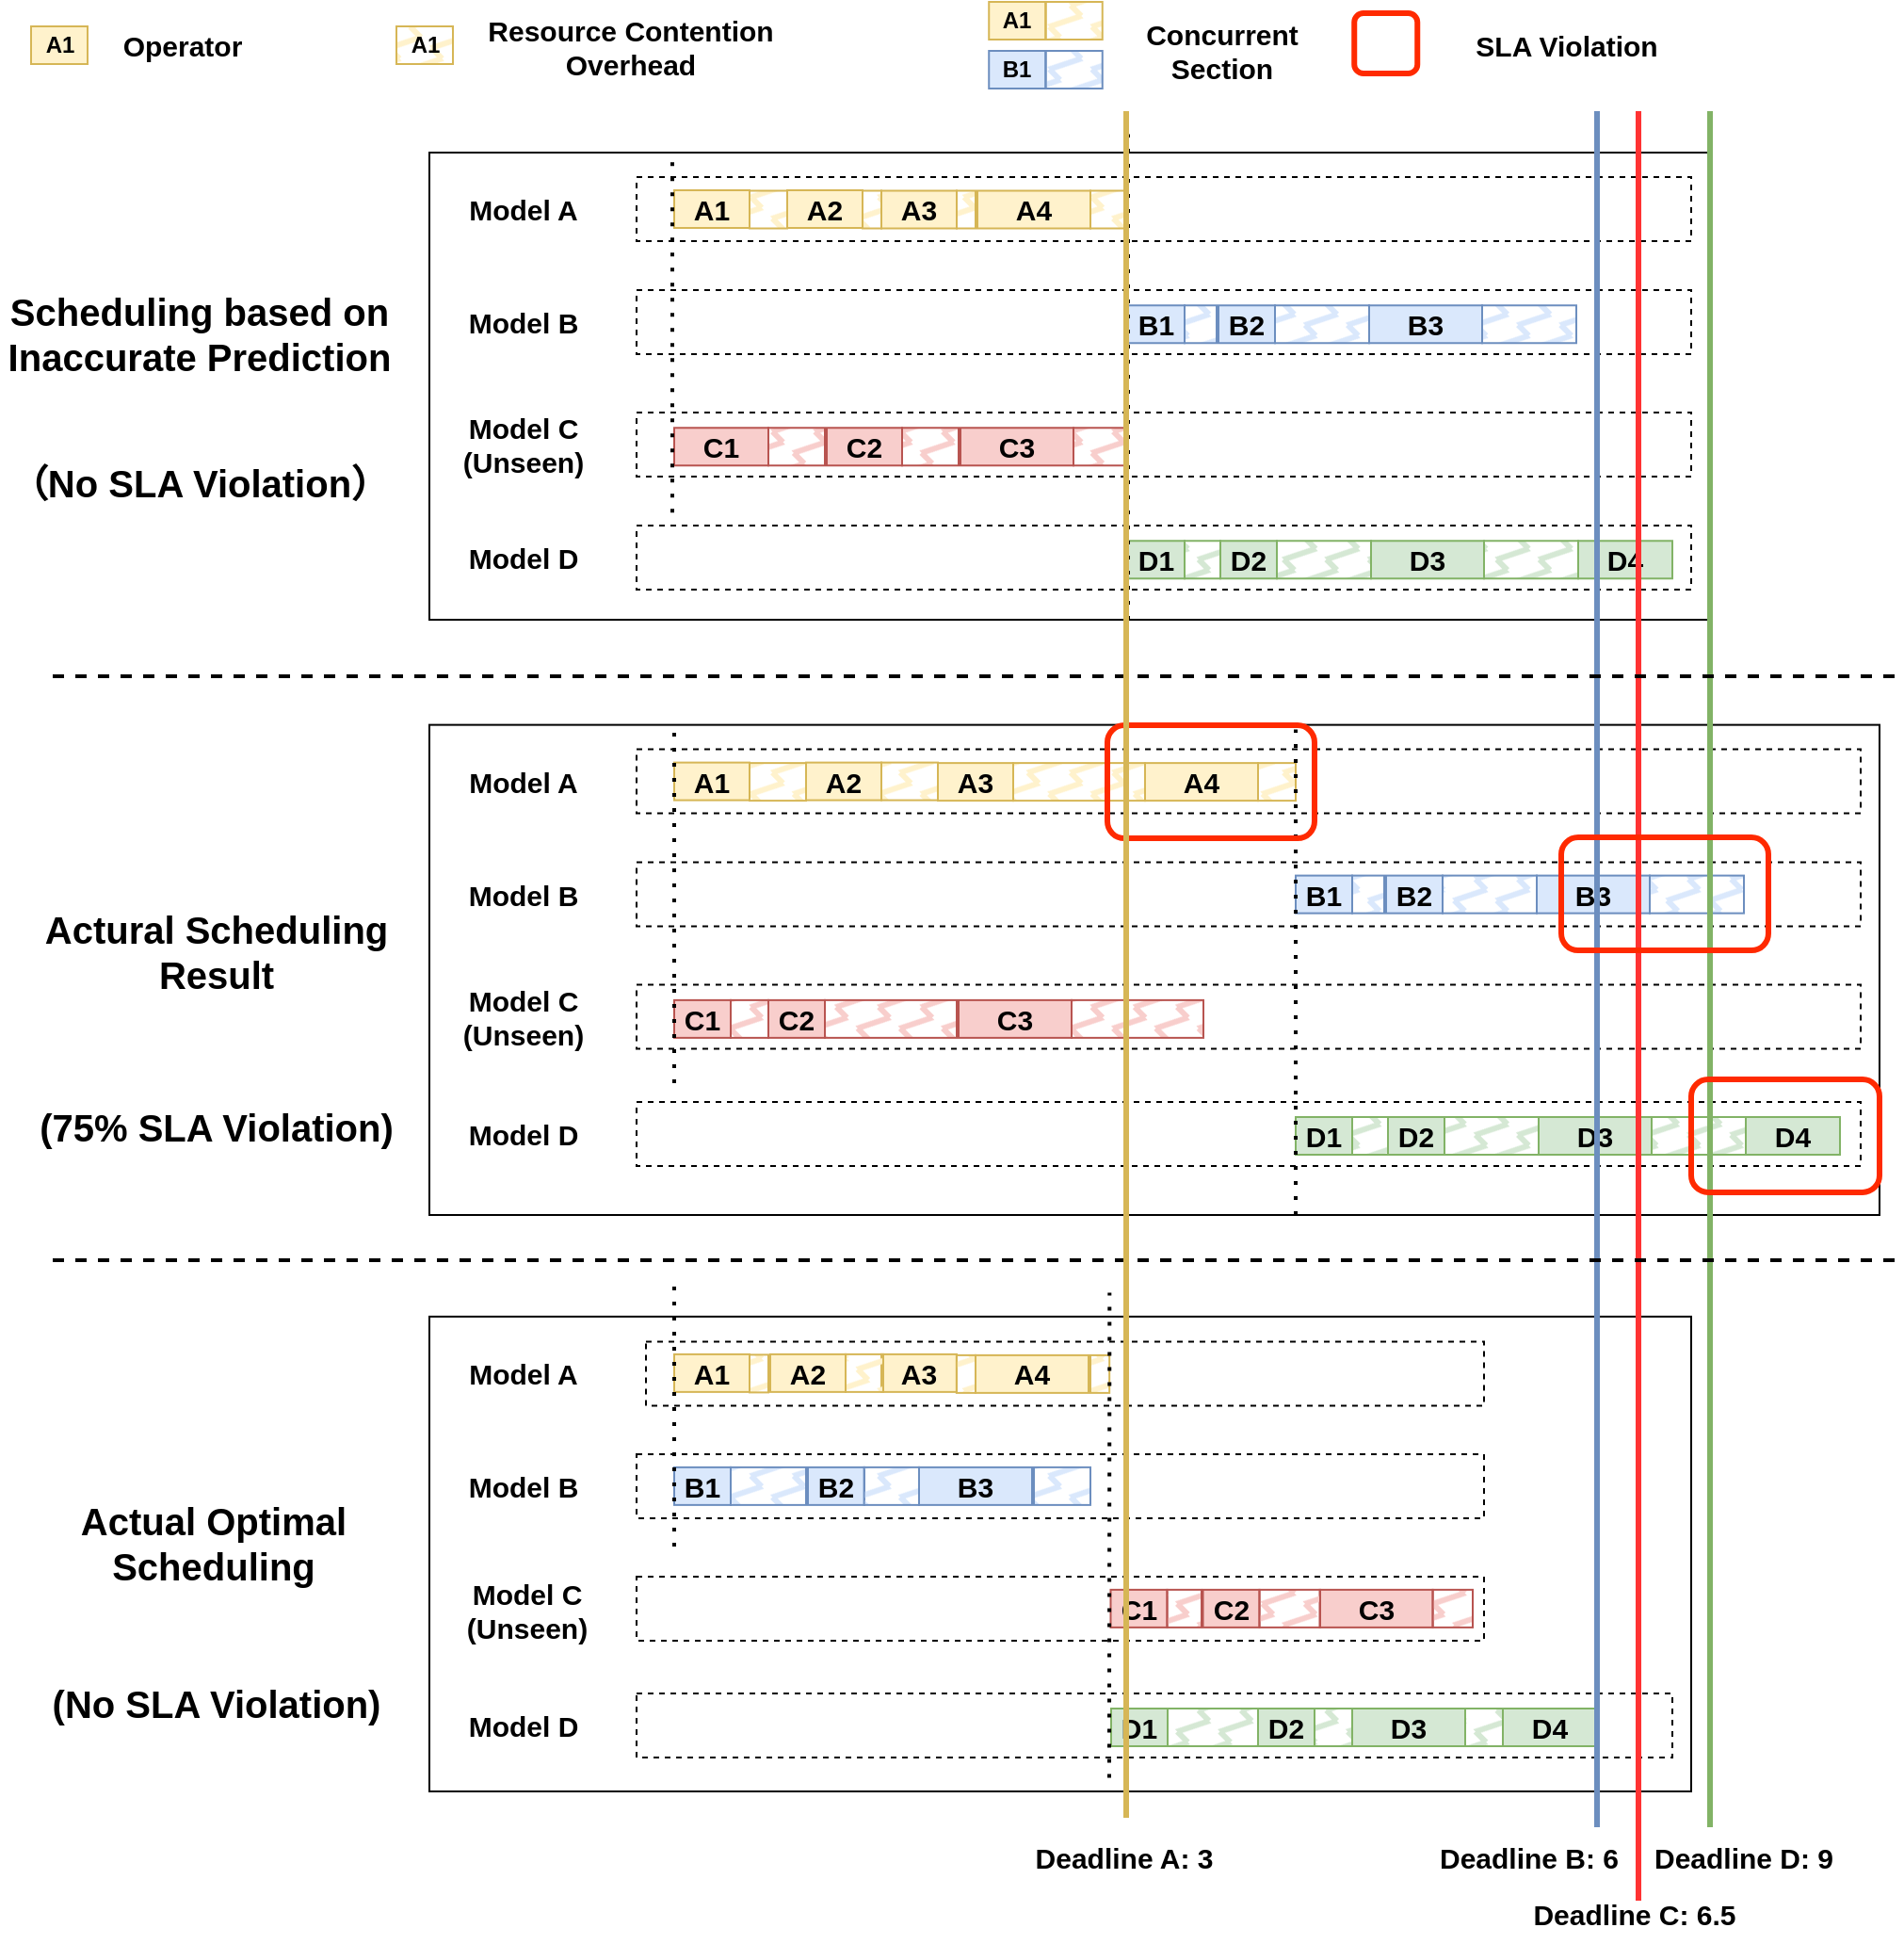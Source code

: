 <mxfile version="22.0.2" type="device">
  <diagram name="第 1 页" id="TXvhX6VAukvptAocqNGN">
    <mxGraphModel dx="2375" dy="902" grid="1" gridSize="10" guides="1" tooltips="1" connect="1" arrows="1" fold="1" page="1" pageScale="1" pageWidth="827" pageHeight="1169" math="0" shadow="0">
      <root>
        <mxCell id="0" />
        <mxCell id="1" parent="0" />
        <mxCell id="mOLojI1wZqAIwk1azhFG-70" value="" style="rounded=0;whiteSpace=wrap;html=1;fontStyle=1" parent="1" vertex="1">
          <mxGeometry x="-80" y="122" width="680" height="248" as="geometry" />
        </mxCell>
        <mxCell id="U4DfO-0JBwhDxarbV-OK-16" value="&lt;font style=&quot;font-size: 15px;&quot;&gt;Model A&lt;/font&gt;" style="text;html=1;strokeColor=none;fillColor=none;align=center;verticalAlign=middle;whiteSpace=wrap;rounded=0;fontStyle=1" parent="1" vertex="1">
          <mxGeometry x="-80" y="137.25" width="100" height="30" as="geometry" />
        </mxCell>
        <mxCell id="wY_aJ2qnTKB5tE3JuGZU-3" value="&lt;font style=&quot;font-size: 15px;&quot;&gt;Model B&lt;/font&gt;" style="text;html=1;strokeColor=none;fillColor=none;align=center;verticalAlign=middle;whiteSpace=wrap;rounded=0;fontStyle=1" parent="1" vertex="1">
          <mxGeometry x="-80" y="197" width="100" height="30" as="geometry" />
        </mxCell>
        <mxCell id="wY_aJ2qnTKB5tE3JuGZU-8" value="" style="rounded=0;whiteSpace=wrap;html=1;dashed=1;fontStyle=1" parent="1" vertex="1">
          <mxGeometry x="30" y="195" width="560" height="34" as="geometry" />
        </mxCell>
        <mxCell id="wY_aJ2qnTKB5tE3JuGZU-9" value="" style="rounded=0;whiteSpace=wrap;html=1;dashed=1;fontStyle=1" parent="1" vertex="1">
          <mxGeometry x="30" y="135" width="560" height="34" as="geometry" />
        </mxCell>
        <mxCell id="wY_aJ2qnTKB5tE3JuGZU-10" value="&lt;font style=&quot;font-size: 15px;&quot;&gt;A1&lt;/font&gt;" style="rounded=0;whiteSpace=wrap;html=1;fillColor=#fff2cc;strokeColor=#d6b656;fontStyle=1" parent="1" vertex="1">
          <mxGeometry x="50" y="142" width="40" height="20" as="geometry" />
        </mxCell>
        <mxCell id="wY_aJ2qnTKB5tE3JuGZU-11" value="&lt;font style=&quot;font-size: 15px;&quot;&gt;A2&lt;/font&gt;" style="rounded=0;whiteSpace=wrap;html=1;fillColor=#fff2cc;strokeColor=#d6b656;fontStyle=1" parent="1" vertex="1">
          <mxGeometry x="110" y="142" width="40" height="20" as="geometry" />
        </mxCell>
        <mxCell id="wY_aJ2qnTKB5tE3JuGZU-12" value="&lt;font style=&quot;font-size: 15px;&quot;&gt;A3&lt;/font&gt;" style="rounded=0;whiteSpace=wrap;html=1;fillColor=#fff2cc;strokeColor=#d6b656;fontStyle=1" parent="1" vertex="1">
          <mxGeometry x="160" y="142.25" width="40" height="20" as="geometry" />
        </mxCell>
        <mxCell id="wY_aJ2qnTKB5tE3JuGZU-13" value="&lt;font style=&quot;font-size: 15px;&quot;&gt;A4&lt;/font&gt;" style="rounded=0;whiteSpace=wrap;html=1;fillColor=#fff2cc;strokeColor=#d6b656;fontStyle=1" parent="1" vertex="1">
          <mxGeometry x="211" y="142.25" width="60" height="20" as="geometry" />
        </mxCell>
        <mxCell id="wY_aJ2qnTKB5tE3JuGZU-14" value="&lt;font style=&quot;font-size: 15px;&quot;&gt;B1&lt;/font&gt;" style="rounded=0;whiteSpace=wrap;html=1;fillColor=#dae8fc;strokeColor=#6c8ebf;fontStyle=1" parent="1" vertex="1">
          <mxGeometry x="291" y="203.13" width="30" height="20" as="geometry" />
        </mxCell>
        <mxCell id="wY_aJ2qnTKB5tE3JuGZU-15" value="&lt;font style=&quot;font-size: 15px;&quot;&gt;B2&lt;/font&gt;" style="rounded=0;whiteSpace=wrap;html=1;fillColor=#dae8fc;strokeColor=#6c8ebf;fontStyle=1" parent="1" vertex="1">
          <mxGeometry x="339" y="203.13" width="30" height="20" as="geometry" />
        </mxCell>
        <mxCell id="wY_aJ2qnTKB5tE3JuGZU-16" value="&lt;font style=&quot;font-size: 15px;&quot;&gt;B3&lt;/font&gt;" style="rounded=0;whiteSpace=wrap;html=1;fillColor=#dae8fc;strokeColor=#6c8ebf;fontStyle=1" parent="1" vertex="1">
          <mxGeometry x="419" y="203.13" width="60" height="20" as="geometry" />
        </mxCell>
        <mxCell id="mOLojI1wZqAIwk1azhFG-4" value="" style="rounded=0;whiteSpace=wrap;html=1;fillColor=#fff2cc;strokeColor=#d6b656;shadow=0;glass=0;fillStyle=zigzag-line;fontStyle=1" parent="1" vertex="1">
          <mxGeometry x="90" y="142.25" width="20" height="20" as="geometry" />
        </mxCell>
        <mxCell id="mOLojI1wZqAIwk1azhFG-5" value="" style="rounded=0;whiteSpace=wrap;html=1;fillColor=#fff2cc;strokeColor=#d6b656;fillStyle=zigzag-line;fontStyle=1" parent="1" vertex="1">
          <mxGeometry x="150" y="142.25" width="10" height="20" as="geometry" />
        </mxCell>
        <mxCell id="mOLojI1wZqAIwk1azhFG-6" value="" style="rounded=0;whiteSpace=wrap;html=1;fillColor=#fff2cc;strokeColor=#d6b656;fillStyle=zigzag-line;fontStyle=1" parent="1" vertex="1">
          <mxGeometry x="200" y="142.25" width="10" height="20" as="geometry" />
        </mxCell>
        <mxCell id="mOLojI1wZqAIwk1azhFG-7" value="" style="rounded=0;whiteSpace=wrap;html=1;fillColor=#fff2cc;strokeColor=#d6b656;fillStyle=zigzag-line;fontStyle=1" parent="1" vertex="1">
          <mxGeometry x="271" y="142.25" width="19" height="20" as="geometry" />
        </mxCell>
        <mxCell id="mOLojI1wZqAIwk1azhFG-8" value="" style="rounded=0;whiteSpace=wrap;html=1;fillColor=#dae8fc;strokeColor=#6c8ebf;fillStyle=zigzag-line;fontStyle=1" parent="1" vertex="1">
          <mxGeometry x="321" y="203.13" width="17" height="20" as="geometry" />
        </mxCell>
        <mxCell id="mOLojI1wZqAIwk1azhFG-9" value="" style="rounded=0;whiteSpace=wrap;html=1;fillColor=#dae8fc;strokeColor=#6c8ebf;fillStyle=zigzag-line;fontStyle=1" parent="1" vertex="1">
          <mxGeometry x="369" y="203.13" width="50" height="20" as="geometry" />
        </mxCell>
        <mxCell id="mOLojI1wZqAIwk1azhFG-11" value="" style="rounded=0;whiteSpace=wrap;html=1;fillColor=#dae8fc;strokeColor=#6c8ebf;fillStyle=zigzag-line;fontStyle=1" parent="1" vertex="1">
          <mxGeometry x="479" y="203.13" width="50" height="20" as="geometry" />
        </mxCell>
        <mxCell id="mOLojI1wZqAIwk1azhFG-13" value="A1" style="rounded=0;whiteSpace=wrap;html=1;fillColor=#fff2cc;strokeColor=#d6b656;shadow=0;glass=0;fillStyle=zigzag-line;fontStyle=1" parent="1" vertex="1">
          <mxGeometry x="-97.5" y="55" width="30" height="20" as="geometry" />
        </mxCell>
        <mxCell id="mOLojI1wZqAIwk1azhFG-14" value="A1" style="rounded=0;whiteSpace=wrap;html=1;fillColor=#fff2cc;strokeColor=#d6b656;fontStyle=1" parent="1" vertex="1">
          <mxGeometry x="-291.5" y="55" width="30" height="20" as="geometry" />
        </mxCell>
        <mxCell id="mOLojI1wZqAIwk1azhFG-15" value="&lt;font style=&quot;font-size: 15px;&quot;&gt;Concurrent&lt;br&gt;Section&lt;br&gt;&lt;/font&gt;" style="text;html=1;strokeColor=none;fillColor=none;align=center;verticalAlign=middle;whiteSpace=wrap;rounded=0;fontStyle=1" parent="1" vertex="1">
          <mxGeometry x="281.69" y="53" width="117.75" height="30" as="geometry" />
        </mxCell>
        <mxCell id="mOLojI1wZqAIwk1azhFG-16" value="&lt;font style=&quot;font-size: 15px;&quot;&gt;Operator&lt;/font&gt;" style="text;html=1;strokeColor=none;fillColor=none;align=center;verticalAlign=middle;whiteSpace=wrap;rounded=0;fontStyle=1" parent="1" vertex="1">
          <mxGeometry x="-261.5" y="50" width="100" height="30" as="geometry" />
        </mxCell>
        <mxCell id="mOLojI1wZqAIwk1azhFG-73" value="&lt;font style=&quot;font-size: 20px;&quot;&gt;（No SLA Violation）&lt;/font&gt;" style="text;html=1;strokeColor=none;fillColor=none;align=center;verticalAlign=middle;whiteSpace=wrap;rounded=0;rotation=0;fontStyle=1" parent="1" vertex="1">
          <mxGeometry x="-307.5" y="282" width="210" height="30" as="geometry" />
        </mxCell>
        <mxCell id="aFEut-Nw3Kqnz-RKJ25N-1" value="" style="rounded=0;whiteSpace=wrap;html=1;fontStyle=1" parent="1" vertex="1">
          <mxGeometry x="-80" y="425.81" width="770" height="260.19" as="geometry" />
        </mxCell>
        <mxCell id="aFEut-Nw3Kqnz-RKJ25N-3" value="&lt;font style=&quot;font-size: 15px;&quot;&gt;Model A&lt;/font&gt;" style="text;html=1;strokeColor=none;fillColor=none;align=center;verticalAlign=middle;whiteSpace=wrap;rounded=0;fontStyle=1" parent="1" vertex="1">
          <mxGeometry x="-80" y="441.06" width="100" height="30" as="geometry" />
        </mxCell>
        <mxCell id="aFEut-Nw3Kqnz-RKJ25N-4" value="&lt;font style=&quot;font-size: 15px;&quot;&gt;Model B&lt;/font&gt;" style="text;html=1;strokeColor=none;fillColor=none;align=center;verticalAlign=middle;whiteSpace=wrap;rounded=0;fontStyle=1" parent="1" vertex="1">
          <mxGeometry x="-80" y="500.81" width="100" height="30" as="geometry" />
        </mxCell>
        <mxCell id="aFEut-Nw3Kqnz-RKJ25N-5" value="" style="rounded=0;whiteSpace=wrap;html=1;dashed=1;fontStyle=1;strokeColor=default;strokeWidth=1;" parent="1" vertex="1">
          <mxGeometry x="30" y="498.81" width="650" height="34" as="geometry" />
        </mxCell>
        <mxCell id="aFEut-Nw3Kqnz-RKJ25N-6" value="" style="rounded=0;whiteSpace=wrap;html=1;dashed=1;fontStyle=1;strokeColor=default;strokeWidth=1;" parent="1" vertex="1">
          <mxGeometry x="30" y="438.81" width="650" height="34" as="geometry" />
        </mxCell>
        <mxCell id="aFEut-Nw3Kqnz-RKJ25N-7" value="&lt;font style=&quot;font-size: 15px;&quot;&gt;A1&lt;/font&gt;" style="rounded=0;whiteSpace=wrap;html=1;fillColor=#fff2cc;strokeColor=#d6b656;fontStyle=1" parent="1" vertex="1">
          <mxGeometry x="50" y="445.81" width="40" height="20" as="geometry" />
        </mxCell>
        <mxCell id="aFEut-Nw3Kqnz-RKJ25N-8" value="&lt;font style=&quot;font-size: 15px;&quot;&gt;A2&lt;/font&gt;" style="rounded=0;whiteSpace=wrap;html=1;fillColor=#fff2cc;strokeColor=#d6b656;fontStyle=1" parent="1" vertex="1">
          <mxGeometry x="120" y="445.81" width="40" height="20" as="geometry" />
        </mxCell>
        <mxCell id="aFEut-Nw3Kqnz-RKJ25N-9" value="&lt;font style=&quot;font-size: 15px;&quot;&gt;A3&lt;/font&gt;" style="rounded=0;whiteSpace=wrap;html=1;fillColor=#fff2cc;strokeColor=#d6b656;fontStyle=1" parent="1" vertex="1">
          <mxGeometry x="190" y="446.06" width="40" height="20" as="geometry" />
        </mxCell>
        <mxCell id="aFEut-Nw3Kqnz-RKJ25N-10" value="&lt;font style=&quot;font-size: 15px;&quot;&gt;A4&lt;/font&gt;" style="rounded=0;whiteSpace=wrap;html=1;fillColor=#fff2cc;strokeColor=#d6b656;fontStyle=1" parent="1" vertex="1">
          <mxGeometry x="300" y="446.06" width="60" height="20" as="geometry" />
        </mxCell>
        <mxCell id="aFEut-Nw3Kqnz-RKJ25N-17" value="" style="rounded=0;whiteSpace=wrap;html=1;fillColor=#fff2cc;strokeColor=#d6b656;shadow=0;glass=0;fillStyle=zigzag-line;fontStyle=1" parent="1" vertex="1">
          <mxGeometry x="90" y="446.06" width="30" height="20" as="geometry" />
        </mxCell>
        <mxCell id="aFEut-Nw3Kqnz-RKJ25N-18" value="" style="rounded=0;whiteSpace=wrap;html=1;fillColor=#fff2cc;strokeColor=#d6b656;fillStyle=zigzag-line;fontStyle=1" parent="1" vertex="1">
          <mxGeometry x="160" y="445.81" width="30" height="20" as="geometry" />
        </mxCell>
        <mxCell id="aFEut-Nw3Kqnz-RKJ25N-19" value="" style="rounded=0;whiteSpace=wrap;html=1;fillColor=#fff2cc;strokeColor=#d6b656;fillStyle=zigzag-line;fontStyle=1" parent="1" vertex="1">
          <mxGeometry x="230" y="446.06" width="70" height="20" as="geometry" />
        </mxCell>
        <mxCell id="aFEut-Nw3Kqnz-RKJ25N-20" value="" style="rounded=0;whiteSpace=wrap;html=1;fillColor=#fff2cc;strokeColor=#d6b656;fillStyle=zigzag-line;fontStyle=1" parent="1" vertex="1">
          <mxGeometry x="360" y="446.06" width="20" height="20" as="geometry" />
        </mxCell>
        <mxCell id="aFEut-Nw3Kqnz-RKJ25N-34" value="&lt;font style=&quot;font-size: 20px;&quot;&gt;Actural Scheduling Result&lt;/font&gt;" style="text;html=1;strokeColor=none;fillColor=none;align=center;verticalAlign=middle;whiteSpace=wrap;rounded=0;rotation=0;fontStyle=1" parent="1" vertex="1">
          <mxGeometry x="-293" y="530.81" width="200" height="30" as="geometry" />
        </mxCell>
        <mxCell id="aFEut-Nw3Kqnz-RKJ25N-46" value="&lt;font style=&quot;font-size: 15px;&quot;&gt;Model C&lt;br&gt;(Unseen)&lt;br&gt;&lt;/font&gt;" style="text;html=1;strokeColor=none;fillColor=none;align=center;verticalAlign=middle;whiteSpace=wrap;rounded=0;fontStyle=1" parent="1" vertex="1">
          <mxGeometry x="-80" y="565.81" width="100" height="30" as="geometry" />
        </mxCell>
        <mxCell id="aFEut-Nw3Kqnz-RKJ25N-47" value="" style="rounded=0;whiteSpace=wrap;html=1;dashed=1;fontStyle=1" parent="1" vertex="1">
          <mxGeometry x="30" y="563.81" width="650" height="34" as="geometry" />
        </mxCell>
        <mxCell id="aFEut-Nw3Kqnz-RKJ25N-48" value="&lt;font style=&quot;font-size: 15px;&quot;&gt;C1&lt;/font&gt;" style="rounded=0;whiteSpace=wrap;html=1;fillColor=#f8cecc;strokeColor=#b85450;fontStyle=1" parent="1" vertex="1">
          <mxGeometry x="50" y="571.94" width="30" height="20" as="geometry" />
        </mxCell>
        <mxCell id="aFEut-Nw3Kqnz-RKJ25N-49" value="&lt;font style=&quot;font-size: 15px;&quot;&gt;C2&lt;/font&gt;" style="rounded=0;whiteSpace=wrap;html=1;fillColor=#f8cecc;strokeColor=#b85450;fontStyle=1" parent="1" vertex="1">
          <mxGeometry x="100" y="571.94" width="30" height="20" as="geometry" />
        </mxCell>
        <mxCell id="aFEut-Nw3Kqnz-RKJ25N-50" value="&lt;font style=&quot;font-size: 15px;&quot;&gt;C3&lt;/font&gt;" style="rounded=0;whiteSpace=wrap;html=1;fillColor=#f8cecc;strokeColor=#b85450;fontStyle=1" parent="1" vertex="1">
          <mxGeometry x="201" y="571.94" width="60" height="20" as="geometry" />
        </mxCell>
        <mxCell id="aFEut-Nw3Kqnz-RKJ25N-52" value="" style="rounded=0;whiteSpace=wrap;html=1;fillColor=#f8cecc;strokeColor=#b85450;fillStyle=zigzag-line;fontStyle=1" parent="1" vertex="1">
          <mxGeometry x="80" y="571.94" width="20" height="20" as="geometry" />
        </mxCell>
        <mxCell id="aFEut-Nw3Kqnz-RKJ25N-53" value="" style="rounded=0;whiteSpace=wrap;html=1;fillColor=#f8cecc;strokeColor=#b85450;fillStyle=zigzag-line;fontStyle=1" parent="1" vertex="1">
          <mxGeometry x="130" y="571.94" width="70" height="20" as="geometry" />
        </mxCell>
        <mxCell id="aFEut-Nw3Kqnz-RKJ25N-55" value="" style="rounded=0;whiteSpace=wrap;html=1;fillColor=#f8cecc;strokeColor=#b85450;fillStyle=zigzag-line;fontStyle=1" parent="1" vertex="1">
          <mxGeometry x="261" y="571.94" width="70" height="20" as="geometry" />
        </mxCell>
        <mxCell id="aFEut-Nw3Kqnz-RKJ25N-64" value="" style="rounded=0;whiteSpace=wrap;html=1;dashed=1;fontStyle=1" parent="1" vertex="1">
          <mxGeometry x="30" y="260" width="560" height="34" as="geometry" />
        </mxCell>
        <mxCell id="aFEut-Nw3Kqnz-RKJ25N-63" value="&lt;font style=&quot;font-size: 15px;&quot;&gt;Model C&lt;br&gt;(Unseen)&lt;br&gt;&lt;/font&gt;" style="text;html=1;strokeColor=none;fillColor=none;align=center;verticalAlign=middle;whiteSpace=wrap;rounded=0;fontStyle=1" parent="1" vertex="1">
          <mxGeometry x="-80" y="262" width="100" height="30" as="geometry" />
        </mxCell>
        <mxCell id="aFEut-Nw3Kqnz-RKJ25N-65" value="&lt;font style=&quot;font-size: 15px;&quot;&gt;C1&lt;/font&gt;" style="rounded=0;whiteSpace=wrap;html=1;fillColor=#f8cecc;strokeColor=#b85450;fontStyle=1" parent="1" vertex="1">
          <mxGeometry x="50" y="268.13" width="50" height="20" as="geometry" />
        </mxCell>
        <mxCell id="aFEut-Nw3Kqnz-RKJ25N-66" value="&lt;font style=&quot;font-size: 15px;&quot;&gt;C2&lt;/font&gt;" style="rounded=0;whiteSpace=wrap;html=1;fillColor=#f8cecc;strokeColor=#b85450;fontStyle=1" parent="1" vertex="1">
          <mxGeometry x="131" y="268.13" width="40" height="20" as="geometry" />
        </mxCell>
        <mxCell id="aFEut-Nw3Kqnz-RKJ25N-67" value="&lt;font style=&quot;font-size: 15px;&quot;&gt;C3&lt;/font&gt;" style="rounded=0;whiteSpace=wrap;html=1;fillColor=#f8cecc;strokeColor=#b85450;fontStyle=1" parent="1" vertex="1">
          <mxGeometry x="202" y="268.13" width="60" height="20" as="geometry" />
        </mxCell>
        <mxCell id="aFEut-Nw3Kqnz-RKJ25N-68" value="" style="rounded=0;whiteSpace=wrap;html=1;fillColor=#f8cecc;strokeColor=#b85450;fillStyle=zigzag-line;fontStyle=1" parent="1" vertex="1">
          <mxGeometry x="100" y="268.13" width="30" height="20" as="geometry" />
        </mxCell>
        <mxCell id="aFEut-Nw3Kqnz-RKJ25N-69" value="" style="rounded=0;whiteSpace=wrap;html=1;fillColor=#f8cecc;strokeColor=#b85450;fillStyle=zigzag-line;fontStyle=1" parent="1" vertex="1">
          <mxGeometry x="171" y="268.13" width="30" height="20" as="geometry" />
        </mxCell>
        <mxCell id="aFEut-Nw3Kqnz-RKJ25N-70" value="" style="rounded=0;whiteSpace=wrap;html=1;fillColor=#f8cecc;strokeColor=#b85450;fillStyle=zigzag-line;fontStyle=1" parent="1" vertex="1">
          <mxGeometry x="262" y="268.13" width="28" height="20" as="geometry" />
        </mxCell>
        <mxCell id="aFEut-Nw3Kqnz-RKJ25N-79" value="" style="rounded=0;whiteSpace=wrap;html=1;fontStyle=1" parent="1" vertex="1">
          <mxGeometry x="-80" y="739.94" width="670" height="252.06" as="geometry" />
        </mxCell>
        <mxCell id="aFEut-Nw3Kqnz-RKJ25N-81" value="&lt;font style=&quot;font-size: 15px;&quot;&gt;Model A&lt;/font&gt;" style="text;html=1;strokeColor=none;fillColor=none;align=center;verticalAlign=middle;whiteSpace=wrap;rounded=0;fontStyle=1" parent="1" vertex="1">
          <mxGeometry x="-80" y="755.19" width="100" height="30" as="geometry" />
        </mxCell>
        <mxCell id="aFEut-Nw3Kqnz-RKJ25N-82" value="&lt;font style=&quot;font-size: 15px;&quot;&gt;Model B&lt;/font&gt;" style="text;html=1;strokeColor=none;fillColor=none;align=center;verticalAlign=middle;whiteSpace=wrap;rounded=0;fontStyle=1" parent="1" vertex="1">
          <mxGeometry x="-80" y="814.94" width="100" height="30" as="geometry" />
        </mxCell>
        <mxCell id="aFEut-Nw3Kqnz-RKJ25N-83" value="" style="rounded=0;whiteSpace=wrap;html=1;dashed=1;fontStyle=1" parent="1" vertex="1">
          <mxGeometry x="30" y="812.94" width="450" height="34" as="geometry" />
        </mxCell>
        <mxCell id="aFEut-Nw3Kqnz-RKJ25N-84" value="" style="rounded=0;whiteSpace=wrap;html=1;dashed=1;fontStyle=1" parent="1" vertex="1">
          <mxGeometry x="35" y="753.19" width="445" height="34" as="geometry" />
        </mxCell>
        <mxCell id="aFEut-Nw3Kqnz-RKJ25N-85" value="&lt;font style=&quot;font-size: 15px;&quot;&gt;A1&lt;/font&gt;" style="rounded=0;whiteSpace=wrap;html=1;fillColor=#fff2cc;strokeColor=#d6b656;fontStyle=1" parent="1" vertex="1">
          <mxGeometry x="50" y="759.94" width="40" height="20" as="geometry" />
        </mxCell>
        <mxCell id="aFEut-Nw3Kqnz-RKJ25N-86" value="&lt;font style=&quot;font-size: 15px;&quot;&gt;A2&lt;/font&gt;" style="rounded=0;whiteSpace=wrap;html=1;fillColor=#fff2cc;strokeColor=#d6b656;fontStyle=1" parent="1" vertex="1">
          <mxGeometry x="101" y="759.94" width="40" height="20" as="geometry" />
        </mxCell>
        <mxCell id="aFEut-Nw3Kqnz-RKJ25N-87" value="&lt;font style=&quot;font-size: 15px;&quot;&gt;A3&lt;/font&gt;" style="rounded=0;whiteSpace=wrap;html=1;fillColor=#fff2cc;strokeColor=#d6b656;fontStyle=1" parent="1" vertex="1">
          <mxGeometry x="160" y="759.94" width="40" height="20" as="geometry" />
        </mxCell>
        <mxCell id="aFEut-Nw3Kqnz-RKJ25N-88" value="&lt;font style=&quot;font-size: 15px;&quot;&gt;A4&lt;/font&gt;" style="rounded=0;whiteSpace=wrap;html=1;fillColor=#fff2cc;strokeColor=#d6b656;fontStyle=1" parent="1" vertex="1">
          <mxGeometry x="210" y="760.44" width="60" height="20" as="geometry" />
        </mxCell>
        <mxCell id="aFEut-Nw3Kqnz-RKJ25N-89" value="&lt;font style=&quot;font-size: 15px;&quot;&gt;B1&lt;/font&gt;" style="rounded=0;whiteSpace=wrap;html=1;fillColor=#dae8fc;strokeColor=#6c8ebf;fontStyle=1" parent="1" vertex="1">
          <mxGeometry x="50" y="819.94" width="30" height="20" as="geometry" />
        </mxCell>
        <mxCell id="aFEut-Nw3Kqnz-RKJ25N-90" value="&lt;font style=&quot;font-size: 15px;&quot;&gt;B2&lt;/font&gt;" style="rounded=0;whiteSpace=wrap;html=1;fillColor=#dae8fc;strokeColor=#6c8ebf;fontStyle=1" parent="1" vertex="1">
          <mxGeometry x="121" y="819.94" width="30" height="20" as="geometry" />
        </mxCell>
        <mxCell id="aFEut-Nw3Kqnz-RKJ25N-91" value="&lt;font style=&quot;font-size: 15px;&quot;&gt;B3&lt;/font&gt;" style="rounded=0;whiteSpace=wrap;html=1;fillColor=#dae8fc;strokeColor=#6c8ebf;fontStyle=1" parent="1" vertex="1">
          <mxGeometry x="180" y="819.94" width="60" height="20" as="geometry" />
        </mxCell>
        <mxCell id="aFEut-Nw3Kqnz-RKJ25N-95" value="" style="rounded=0;whiteSpace=wrap;html=1;fillColor=#fff2cc;strokeColor=#d6b656;shadow=0;glass=0;fillStyle=zigzag-line;fontStyle=1" parent="1" vertex="1">
          <mxGeometry x="90" y="760.19" width="10" height="20" as="geometry" />
        </mxCell>
        <mxCell id="aFEut-Nw3Kqnz-RKJ25N-96" value="" style="rounded=0;whiteSpace=wrap;html=1;fillColor=#fff2cc;strokeColor=#d6b656;fillStyle=zigzag-line;fontStyle=1" parent="1" vertex="1">
          <mxGeometry x="141" y="759.94" width="20" height="20" as="geometry" />
        </mxCell>
        <mxCell id="aFEut-Nw3Kqnz-RKJ25N-97" value="" style="rounded=0;whiteSpace=wrap;html=1;fillColor=#fff2cc;strokeColor=#d6b656;fillStyle=zigzag-line;fontStyle=1" parent="1" vertex="1">
          <mxGeometry x="199.91" y="760.44" width="10.09" height="20" as="geometry" />
        </mxCell>
        <mxCell id="aFEut-Nw3Kqnz-RKJ25N-99" value="" style="rounded=0;whiteSpace=wrap;html=1;fillColor=#dae8fc;strokeColor=#6c8ebf;fillStyle=zigzag-line;fontStyle=1" parent="1" vertex="1">
          <mxGeometry x="80" y="819.94" width="40" height="20" as="geometry" />
        </mxCell>
        <mxCell id="aFEut-Nw3Kqnz-RKJ25N-100" value="" style="rounded=0;whiteSpace=wrap;html=1;fillColor=#dae8fc;strokeColor=#6c8ebf;fillStyle=zigzag-line;fontStyle=1" parent="1" vertex="1">
          <mxGeometry x="150.82" y="819.94" width="29.18" height="20" as="geometry" />
        </mxCell>
        <mxCell id="aFEut-Nw3Kqnz-RKJ25N-102" value="" style="rounded=0;whiteSpace=wrap;html=1;fillColor=#dae8fc;strokeColor=#6c8ebf;fillStyle=zigzag-line;fontStyle=1" parent="1" vertex="1">
          <mxGeometry x="241" y="819.94" width="30" height="20" as="geometry" />
        </mxCell>
        <mxCell id="aFEut-Nw3Kqnz-RKJ25N-110" value="&lt;font style=&quot;font-size: 20px;&quot;&gt;Actual Optimal Scheduling&lt;/font&gt;" style="text;html=1;strokeColor=none;fillColor=none;align=center;verticalAlign=middle;whiteSpace=wrap;rounded=0;rotation=0;fontStyle=1" parent="1" vertex="1">
          <mxGeometry x="-292.5" y="844.94" width="195" height="30" as="geometry" />
        </mxCell>
        <mxCell id="aFEut-Nw3Kqnz-RKJ25N-111" value="&lt;font style=&quot;font-size: 15px;&quot;&gt;Model C&lt;br&gt;(Unseen)&lt;br&gt;&lt;/font&gt;" style="text;html=1;strokeColor=none;fillColor=none;align=center;verticalAlign=middle;whiteSpace=wrap;rounded=0;fontStyle=1" parent="1" vertex="1">
          <mxGeometry x="-78" y="880.94" width="100" height="30" as="geometry" />
        </mxCell>
        <mxCell id="aFEut-Nw3Kqnz-RKJ25N-112" value="" style="rounded=0;whiteSpace=wrap;html=1;dashed=1;fontStyle=1" parent="1" vertex="1">
          <mxGeometry x="30" y="877.94" width="450" height="34" as="geometry" />
        </mxCell>
        <mxCell id="aFEut-Nw3Kqnz-RKJ25N-113" value="&lt;font style=&quot;font-size: 15px;&quot;&gt;C1&lt;/font&gt;" style="rounded=0;whiteSpace=wrap;html=1;fillColor=#f8cecc;strokeColor=#b85450;fontStyle=1" parent="1" vertex="1">
          <mxGeometry x="281.75" y="884.94" width="30" height="20" as="geometry" />
        </mxCell>
        <mxCell id="aFEut-Nw3Kqnz-RKJ25N-114" value="&lt;font style=&quot;font-size: 15px;&quot;&gt;C2&lt;/font&gt;" style="rounded=0;whiteSpace=wrap;html=1;fillColor=#f8cecc;strokeColor=#b85450;fontStyle=1" parent="1" vertex="1">
          <mxGeometry x="330.75" y="884.94" width="30" height="20" as="geometry" />
        </mxCell>
        <mxCell id="aFEut-Nw3Kqnz-RKJ25N-115" value="&lt;font style=&quot;font-size: 15px;&quot;&gt;C3&lt;/font&gt;" style="rounded=0;whiteSpace=wrap;html=1;fillColor=#f8cecc;strokeColor=#b85450;fontStyle=1" parent="1" vertex="1">
          <mxGeometry x="392.75" y="884.94" width="60" height="20" as="geometry" />
        </mxCell>
        <mxCell id="aFEut-Nw3Kqnz-RKJ25N-116" value="" style="rounded=0;whiteSpace=wrap;html=1;fillColor=#f8cecc;strokeColor=#b85450;fillStyle=zigzag-line;fontStyle=1" parent="1" vertex="1">
          <mxGeometry x="311.75" y="884.94" width="18.25" height="20" as="geometry" />
        </mxCell>
        <mxCell id="aFEut-Nw3Kqnz-RKJ25N-117" value="" style="rounded=0;whiteSpace=wrap;html=1;fillColor=#f8cecc;strokeColor=#b85450;fillStyle=zigzag-line;fontStyle=1" parent="1" vertex="1">
          <mxGeometry x="360.75" y="884.94" width="32.25" height="20" as="geometry" />
        </mxCell>
        <mxCell id="aFEut-Nw3Kqnz-RKJ25N-118" value="" style="rounded=0;whiteSpace=wrap;html=1;fillColor=#f8cecc;strokeColor=#b85450;fillStyle=zigzag-line;fontStyle=1" parent="1" vertex="1">
          <mxGeometry x="452.82" y="884.94" width="21.18" height="20" as="geometry" />
        </mxCell>
        <mxCell id="1enAks9yBNtXk0IQrdcj-2" value="A1" style="rounded=0;whiteSpace=wrap;html=1;fillColor=#fff2cc;strokeColor=#d6b656;fontStyle=1" parent="1" vertex="1">
          <mxGeometry x="217.12" y="42" width="30" height="20" as="geometry" />
        </mxCell>
        <mxCell id="1enAks9yBNtXk0IQrdcj-4" value="B1" style="rounded=0;whiteSpace=wrap;html=1;fillColor=#dae8fc;strokeColor=#6c8ebf;fontStyle=1" parent="1" vertex="1">
          <mxGeometry x="217.12" y="68.0" width="30" height="20" as="geometry" />
        </mxCell>
        <mxCell id="1enAks9yBNtXk0IQrdcj-5" value="" style="rounded=0;whiteSpace=wrap;html=1;fillColor=#fff2cc;strokeColor=#d6b656;shadow=0;glass=0;fillStyle=zigzag-line;fontStyle=1" parent="1" vertex="1">
          <mxGeometry x="247.37" y="42" width="30" height="20" as="geometry" />
        </mxCell>
        <mxCell id="1enAks9yBNtXk0IQrdcj-7" value="" style="rounded=0;whiteSpace=wrap;html=1;fillColor=#dae8fc;strokeColor=#6c8ebf;fillStyle=zigzag-line;fontStyle=1" parent="1" vertex="1">
          <mxGeometry x="247.37" y="68" width="30" height="20" as="geometry" />
        </mxCell>
        <mxCell id="1enAks9yBNtXk0IQrdcj-8" value="&lt;font style=&quot;font-size: 15px;&quot;&gt;Resource Contention Overhead&lt;/font&gt;" style="text;html=1;strokeColor=none;fillColor=none;align=center;verticalAlign=middle;whiteSpace=wrap;rounded=0;fontStyle=1" parent="1" vertex="1">
          <mxGeometry x="-57.5" y="51" width="167.5" height="30" as="geometry" />
        </mxCell>
        <mxCell id="URHiBeIzrlBPaXmU1U8u-2" value="&lt;font style=&quot;font-size: 15px;&quot;&gt;Deadline A: 3&lt;br&gt;&lt;/font&gt;" style="text;html=1;strokeColor=none;fillColor=none;align=center;verticalAlign=middle;whiteSpace=wrap;rounded=0;fontStyle=1" parent="1" vertex="1">
          <mxGeometry x="230" y="1012" width="117.75" height="30" as="geometry" />
        </mxCell>
        <mxCell id="9vteJf4cT2fO9NjOlLXd-10" value="&lt;font style=&quot;font-size: 15px;&quot;&gt;Model D&lt;/font&gt;" style="text;html=1;strokeColor=none;fillColor=none;align=center;verticalAlign=middle;whiteSpace=wrap;rounded=0;fontStyle=1" parent="1" vertex="1">
          <mxGeometry x="-80" y="322" width="100" height="30" as="geometry" />
        </mxCell>
        <mxCell id="9vteJf4cT2fO9NjOlLXd-11" value="" style="rounded=0;whiteSpace=wrap;html=1;dashed=1;fontStyle=1" parent="1" vertex="1">
          <mxGeometry x="30" y="320" width="560" height="34" as="geometry" />
        </mxCell>
        <mxCell id="9vteJf4cT2fO9NjOlLXd-12" value="&lt;font style=&quot;font-size: 15px;&quot;&gt;D1&lt;/font&gt;" style="rounded=0;whiteSpace=wrap;html=1;fillColor=#d5e8d4;strokeColor=#82b366;fontStyle=1" parent="1" vertex="1">
          <mxGeometry x="291" y="328.13" width="30" height="20" as="geometry" />
        </mxCell>
        <mxCell id="9vteJf4cT2fO9NjOlLXd-13" value="&lt;font style=&quot;font-size: 15px;&quot;&gt;D2&lt;/font&gt;" style="rounded=0;whiteSpace=wrap;html=1;fillColor=#d5e8d4;strokeColor=#82b366;fontStyle=1" parent="1" vertex="1">
          <mxGeometry x="340" y="328.13" width="30" height="20" as="geometry" />
        </mxCell>
        <mxCell id="9vteJf4cT2fO9NjOlLXd-14" value="&lt;font style=&quot;font-size: 15px;&quot;&gt;D3&lt;/font&gt;" style="rounded=0;whiteSpace=wrap;html=1;fillColor=#d5e8d4;strokeColor=#82b366;fontStyle=1" parent="1" vertex="1">
          <mxGeometry x="420" y="328.13" width="60" height="20" as="geometry" />
        </mxCell>
        <mxCell id="9vteJf4cT2fO9NjOlLXd-15" value="&lt;font style=&quot;font-size: 15px;&quot;&gt;D4&lt;/font&gt;" style="rounded=0;whiteSpace=wrap;html=1;fillColor=#d5e8d4;strokeColor=#82b366;fontStyle=1" parent="1" vertex="1">
          <mxGeometry x="530" y="328.13" width="50" height="20" as="geometry" />
        </mxCell>
        <mxCell id="9vteJf4cT2fO9NjOlLXd-16" value="" style="rounded=0;whiteSpace=wrap;html=1;fillColor=#d5e8d4;strokeColor=#82b366;fillStyle=zigzag-line;fontStyle=1" parent="1" vertex="1">
          <mxGeometry x="321" y="328.13" width="19" height="20" as="geometry" />
        </mxCell>
        <mxCell id="9vteJf4cT2fO9NjOlLXd-17" value="" style="rounded=0;whiteSpace=wrap;html=1;fillColor=#d5e8d4;strokeColor=#82b366;fillStyle=zigzag-line;fontStyle=1" parent="1" vertex="1">
          <mxGeometry x="370" y="328.13" width="50" height="20" as="geometry" />
        </mxCell>
        <mxCell id="9vteJf4cT2fO9NjOlLXd-19" value="" style="rounded=0;whiteSpace=wrap;html=1;fillColor=#d5e8d4;strokeColor=#82b366;fillStyle=zigzag-line;fontStyle=1" parent="1" vertex="1">
          <mxGeometry x="480" y="328.13" width="50" height="20" as="geometry" />
        </mxCell>
        <mxCell id="9vteJf4cT2fO9NjOlLXd-23" value="&lt;font style=&quot;font-size: 15px;&quot;&gt;Model D&lt;/font&gt;" style="text;html=1;strokeColor=none;fillColor=none;align=center;verticalAlign=middle;whiteSpace=wrap;rounded=0;fontStyle=1" parent="1" vertex="1">
          <mxGeometry x="-80" y="628" width="100" height="30" as="geometry" />
        </mxCell>
        <mxCell id="9vteJf4cT2fO9NjOlLXd-24" value="" style="rounded=0;whiteSpace=wrap;html=1;dashed=1;fontStyle=1;strokeColor=default;strokeWidth=1;" parent="1" vertex="1">
          <mxGeometry x="30" y="626" width="650" height="34" as="geometry" />
        </mxCell>
        <mxCell id="9vteJf4cT2fO9NjOlLXd-32" value="&lt;font style=&quot;font-size: 15px;&quot;&gt;D1&lt;/font&gt;" style="rounded=0;whiteSpace=wrap;html=1;fillColor=#d5e8d4;strokeColor=#82b366;fontStyle=1" parent="1" vertex="1">
          <mxGeometry x="380" y="634" width="30" height="20" as="geometry" />
        </mxCell>
        <mxCell id="9vteJf4cT2fO9NjOlLXd-33" value="&lt;font style=&quot;font-size: 15px;&quot;&gt;D2&lt;/font&gt;" style="rounded=0;whiteSpace=wrap;html=1;fillColor=#d5e8d4;strokeColor=#82b366;fontStyle=1" parent="1" vertex="1">
          <mxGeometry x="429" y="634" width="30" height="20" as="geometry" />
        </mxCell>
        <mxCell id="9vteJf4cT2fO9NjOlLXd-34" value="&lt;font style=&quot;font-size: 15px;&quot;&gt;D3&lt;/font&gt;" style="rounded=0;whiteSpace=wrap;html=1;fillColor=#d5e8d4;strokeColor=#82b366;fontStyle=1" parent="1" vertex="1">
          <mxGeometry x="509" y="634" width="60" height="20" as="geometry" />
        </mxCell>
        <mxCell id="9vteJf4cT2fO9NjOlLXd-35" value="&lt;font style=&quot;font-size: 15px;&quot;&gt;D4&lt;/font&gt;" style="rounded=0;whiteSpace=wrap;html=1;fillColor=#d5e8d4;strokeColor=#82b366;fontStyle=1" parent="1" vertex="1">
          <mxGeometry x="619" y="634" width="50" height="20" as="geometry" />
        </mxCell>
        <mxCell id="9vteJf4cT2fO9NjOlLXd-36" value="" style="rounded=0;whiteSpace=wrap;html=1;fillColor=#d5e8d4;strokeColor=#82b366;fillStyle=zigzag-line;fontStyle=1" parent="1" vertex="1">
          <mxGeometry x="410" y="634" width="19" height="20" as="geometry" />
        </mxCell>
        <mxCell id="9vteJf4cT2fO9NjOlLXd-37" value="" style="rounded=0;whiteSpace=wrap;html=1;fillColor=#d5e8d4;strokeColor=#82b366;fillStyle=zigzag-line;fontStyle=1" parent="1" vertex="1">
          <mxGeometry x="459" y="634" width="50" height="20" as="geometry" />
        </mxCell>
        <mxCell id="9vteJf4cT2fO9NjOlLXd-38" value="" style="rounded=0;whiteSpace=wrap;html=1;fillColor=#d5e8d4;strokeColor=#82b366;fillStyle=zigzag-line;fontStyle=1" parent="1" vertex="1">
          <mxGeometry x="569" y="634" width="50" height="20" as="geometry" />
        </mxCell>
        <mxCell id="9vteJf4cT2fO9NjOlLXd-39" value="&lt;font style=&quot;font-size: 15px;&quot;&gt;B1&lt;/font&gt;" style="rounded=0;whiteSpace=wrap;html=1;fillColor=#dae8fc;strokeColor=#6c8ebf;fontStyle=1" parent="1" vertex="1">
          <mxGeometry x="380" y="505.81" width="30" height="20" as="geometry" />
        </mxCell>
        <mxCell id="9vteJf4cT2fO9NjOlLXd-40" value="&lt;font style=&quot;font-size: 15px;&quot;&gt;B2&lt;/font&gt;" style="rounded=0;whiteSpace=wrap;html=1;fillColor=#dae8fc;strokeColor=#6c8ebf;fontStyle=1" parent="1" vertex="1">
          <mxGeometry x="428" y="505.81" width="30" height="20" as="geometry" />
        </mxCell>
        <mxCell id="9vteJf4cT2fO9NjOlLXd-41" value="&lt;font style=&quot;font-size: 15px;&quot;&gt;B3&lt;/font&gt;" style="rounded=0;whiteSpace=wrap;html=1;fillColor=#dae8fc;strokeColor=#6c8ebf;fontStyle=1" parent="1" vertex="1">
          <mxGeometry x="508" y="505.81" width="60" height="20" as="geometry" />
        </mxCell>
        <mxCell id="9vteJf4cT2fO9NjOlLXd-42" value="" style="rounded=0;whiteSpace=wrap;html=1;fillColor=#dae8fc;strokeColor=#6c8ebf;fillStyle=zigzag-line;fontStyle=1" parent="1" vertex="1">
          <mxGeometry x="410" y="505.81" width="17" height="20" as="geometry" />
        </mxCell>
        <mxCell id="9vteJf4cT2fO9NjOlLXd-43" value="" style="rounded=0;whiteSpace=wrap;html=1;fillColor=#dae8fc;strokeColor=#6c8ebf;fillStyle=zigzag-line;fontStyle=1" parent="1" vertex="1">
          <mxGeometry x="458" y="505.81" width="50" height="20" as="geometry" />
        </mxCell>
        <mxCell id="9vteJf4cT2fO9NjOlLXd-44" value="" style="rounded=0;whiteSpace=wrap;html=1;fillColor=#dae8fc;strokeColor=#6c8ebf;fillStyle=zigzag-line;fontStyle=1" parent="1" vertex="1">
          <mxGeometry x="568" y="505.81" width="50" height="20" as="geometry" />
        </mxCell>
        <mxCell id="9vteJf4cT2fO9NjOlLXd-45" value="&lt;font style=&quot;font-size: 15px;&quot;&gt;Model D&lt;/font&gt;" style="text;html=1;strokeColor=none;fillColor=none;align=center;verticalAlign=middle;whiteSpace=wrap;rounded=0;fontStyle=1" parent="1" vertex="1">
          <mxGeometry x="-80" y="942" width="100" height="30" as="geometry" />
        </mxCell>
        <mxCell id="9vteJf4cT2fO9NjOlLXd-46" value="" style="rounded=0;whiteSpace=wrap;html=1;dashed=1;fontStyle=1" parent="1" vertex="1">
          <mxGeometry x="30" y="940" width="550" height="34" as="geometry" />
        </mxCell>
        <mxCell id="9vteJf4cT2fO9NjOlLXd-47" value="&lt;font style=&quot;font-size: 15px;&quot;&gt;D1&lt;/font&gt;" style="rounded=0;whiteSpace=wrap;html=1;fillColor=#d5e8d4;strokeColor=#82b366;fontStyle=1" parent="1" vertex="1">
          <mxGeometry x="282" y="948" width="30" height="20" as="geometry" />
        </mxCell>
        <mxCell id="9vteJf4cT2fO9NjOlLXd-48" value="&lt;font style=&quot;font-size: 15px;&quot;&gt;D2&lt;/font&gt;" style="rounded=0;whiteSpace=wrap;html=1;fillColor=#d5e8d4;strokeColor=#82b366;fontStyle=1" parent="1" vertex="1">
          <mxGeometry x="360" y="948" width="30" height="20" as="geometry" />
        </mxCell>
        <mxCell id="9vteJf4cT2fO9NjOlLXd-49" value="&lt;font style=&quot;font-size: 15px;&quot;&gt;D3&lt;/font&gt;" style="rounded=0;whiteSpace=wrap;html=1;fillColor=#d5e8d4;strokeColor=#82b366;fontStyle=1" parent="1" vertex="1">
          <mxGeometry x="410" y="948" width="60" height="20" as="geometry" />
        </mxCell>
        <mxCell id="9vteJf4cT2fO9NjOlLXd-50" value="&lt;font style=&quot;font-size: 15px;&quot;&gt;D4&lt;/font&gt;" style="rounded=0;whiteSpace=wrap;html=1;fillColor=#d5e8d4;strokeColor=#82b366;fontStyle=1" parent="1" vertex="1">
          <mxGeometry x="490" y="948" width="50" height="20" as="geometry" />
        </mxCell>
        <mxCell id="9vteJf4cT2fO9NjOlLXd-51" value="" style="rounded=0;whiteSpace=wrap;html=1;fillColor=#d5e8d4;strokeColor=#82b366;fillStyle=zigzag-line;fontStyle=1" parent="1" vertex="1">
          <mxGeometry x="312" y="948" width="48" height="20" as="geometry" />
        </mxCell>
        <mxCell id="9vteJf4cT2fO9NjOlLXd-52" value="" style="rounded=0;whiteSpace=wrap;html=1;fillColor=#d5e8d4;strokeColor=#82b366;fillStyle=zigzag-line;fontStyle=1" parent="1" vertex="1">
          <mxGeometry x="390" y="948" width="20" height="20" as="geometry" />
        </mxCell>
        <mxCell id="9vteJf4cT2fO9NjOlLXd-53" value="" style="rounded=0;whiteSpace=wrap;html=1;fillColor=#d5e8d4;strokeColor=#82b366;fillStyle=zigzag-line;fontStyle=1" parent="1" vertex="1">
          <mxGeometry x="470" y="948" width="20" height="20" as="geometry" />
        </mxCell>
        <mxCell id="9vteJf4cT2fO9NjOlLXd-55" value="" style="rounded=0;whiteSpace=wrap;html=1;fillColor=#fff2cc;strokeColor=#d6b656;fillStyle=zigzag-line;fontStyle=1" parent="1" vertex="1">
          <mxGeometry x="271" y="760.44" width="10.09" height="20" as="geometry" />
        </mxCell>
        <mxCell id="9vteJf4cT2fO9NjOlLXd-57" value="" style="endArrow=none;dashed=1;html=1;dashPattern=1 3;strokeWidth=2;rounded=0;" parent="1" edge="1">
          <mxGeometry width="50" height="50" relative="1" as="geometry">
            <mxPoint x="50" y="862" as="sourcePoint" />
            <mxPoint x="50" y="722.25" as="targetPoint" />
          </mxGeometry>
        </mxCell>
        <mxCell id="9vteJf4cT2fO9NjOlLXd-58" value="" style="endArrow=none;dashed=1;html=1;dashPattern=1 3;strokeWidth=2;rounded=0;entryX=0.546;entryY=1.167;entryDx=0;entryDy=0;entryPerimeter=0;" parent="1" edge="1">
          <mxGeometry width="50" height="50" relative="1" as="geometry">
            <mxPoint x="281" y="984.69" as="sourcePoint" />
            <mxPoint x="281.16" y="727.2" as="targetPoint" />
          </mxGeometry>
        </mxCell>
        <mxCell id="9vteJf4cT2fO9NjOlLXd-59" value="" style="endArrow=none;dashed=1;html=1;dashPattern=1 3;strokeWidth=2;rounded=0;" parent="1" edge="1">
          <mxGeometry width="50" height="50" relative="1" as="geometry">
            <mxPoint x="50" y="616" as="sourcePoint" />
            <mxPoint x="50" y="426" as="targetPoint" />
          </mxGeometry>
        </mxCell>
        <mxCell id="9vteJf4cT2fO9NjOlLXd-61" value="" style="endArrow=none;dashed=1;html=1;dashPattern=1 3;strokeWidth=2;rounded=0;entryX=0.546;entryY=1.167;entryDx=0;entryDy=0;entryPerimeter=0;" parent="1" edge="1">
          <mxGeometry width="50" height="50" relative="1" as="geometry">
            <mxPoint x="380" y="686" as="sourcePoint" />
            <mxPoint x="380" y="428.31" as="targetPoint" />
          </mxGeometry>
        </mxCell>
        <mxCell id="9vteJf4cT2fO9NjOlLXd-62" value="" style="endArrow=none;dashed=1;html=1;dashPattern=1 3;strokeWidth=2;rounded=0;entryX=0.546;entryY=1.167;entryDx=0;entryDy=0;entryPerimeter=0;" parent="1" edge="1">
          <mxGeometry width="50" height="50" relative="1" as="geometry">
            <mxPoint x="291" y="370.0" as="sourcePoint" />
            <mxPoint x="291" y="112.31" as="targetPoint" />
          </mxGeometry>
        </mxCell>
        <mxCell id="URHiBeIzrlBPaXmU1U8u-1" value="" style="endArrow=none;html=1;rounded=0;strokeWidth=3;strokeColor=#FF3333;" parent="1" edge="1">
          <mxGeometry width="50" height="50" relative="1" as="geometry">
            <mxPoint x="562" y="1050" as="sourcePoint" />
            <mxPoint x="562" y="100" as="targetPoint" />
          </mxGeometry>
        </mxCell>
        <mxCell id="9vteJf4cT2fO9NjOlLXd-21" value="" style="endArrow=none;html=1;rounded=0;strokeWidth=3;strokeColor=#6c8ebf;fillColor=#dae8fc;" parent="1" edge="1">
          <mxGeometry width="50" height="50" relative="1" as="geometry">
            <mxPoint x="540" y="1011" as="sourcePoint" />
            <mxPoint x="540" y="100" as="targetPoint" />
          </mxGeometry>
        </mxCell>
        <mxCell id="9vteJf4cT2fO9NjOlLXd-22" value="" style="endArrow=none;html=1;rounded=0;strokeWidth=3;strokeColor=#82b366;fillColor=#d5e8d4;" parent="1" edge="1">
          <mxGeometry width="50" height="50" relative="1" as="geometry">
            <mxPoint x="600" y="1011" as="sourcePoint" />
            <mxPoint x="600" y="100" as="targetPoint" />
          </mxGeometry>
        </mxCell>
        <mxCell id="9vteJf4cT2fO9NjOlLXd-63" value="&lt;font style=&quot;font-size: 15px;&quot;&gt;Deadline C: 6.5&lt;br&gt;&lt;/font&gt;" style="text;html=1;strokeColor=none;fillColor=none;align=center;verticalAlign=middle;whiteSpace=wrap;rounded=0;fontStyle=1" parent="1" vertex="1">
          <mxGeometry x="501.25" y="1042" width="117.75" height="30" as="geometry" />
        </mxCell>
        <mxCell id="9vteJf4cT2fO9NjOlLXd-64" value="&lt;font style=&quot;font-size: 15px;&quot;&gt;Deadline D: 9&lt;br&gt;&lt;/font&gt;" style="text;html=1;strokeColor=none;fillColor=none;align=center;verticalAlign=middle;whiteSpace=wrap;rounded=0;fontStyle=1" parent="1" vertex="1">
          <mxGeometry x="559" y="1012" width="117.75" height="30" as="geometry" />
        </mxCell>
        <mxCell id="9vteJf4cT2fO9NjOlLXd-65" value="&lt;font style=&quot;font-size: 15px;&quot;&gt;Deadline B: 6&lt;br&gt;&lt;/font&gt;" style="text;html=1;strokeColor=none;fillColor=none;align=center;verticalAlign=middle;whiteSpace=wrap;rounded=0;fontStyle=1" parent="1" vertex="1">
          <mxGeometry x="445.25" y="1012" width="117.75" height="30" as="geometry" />
        </mxCell>
        <mxCell id="9vteJf4cT2fO9NjOlLXd-76" value="" style="endArrow=none;html=1;rounded=0;dashed=1;strokeWidth=2;" parent="1" edge="1">
          <mxGeometry width="50" height="50" relative="1" as="geometry">
            <mxPoint x="-280" y="400" as="sourcePoint" />
            <mxPoint x="700" y="400" as="targetPoint" />
          </mxGeometry>
        </mxCell>
        <mxCell id="9vteJf4cT2fO9NjOlLXd-77" value="" style="endArrow=none;html=1;rounded=0;dashed=1;strokeWidth=2;" parent="1" edge="1">
          <mxGeometry width="50" height="50" relative="1" as="geometry">
            <mxPoint x="-280" y="710" as="sourcePoint" />
            <mxPoint x="700" y="710" as="targetPoint" />
          </mxGeometry>
        </mxCell>
        <mxCell id="9vteJf4cT2fO9NjOlLXd-78" value="" style="rounded=1;whiteSpace=wrap;html=1;fillColor=none;strokeColor=#FF2A00;strokeWidth=3;points=[];" parent="1" vertex="1">
          <mxGeometry x="280" y="426.06" width="110" height="60" as="geometry" />
        </mxCell>
        <mxCell id="9vteJf4cT2fO9NjOlLXd-20" value="" style="endArrow=none;html=1;strokeWidth=3;strokeColor=#d6b656;fillColor=#fff2cc;jumpStyle=none;rounded=0;" parent="1" edge="1">
          <mxGeometry width="50" height="50" relative="1" as="geometry">
            <mxPoint x="290" y="1006" as="sourcePoint" />
            <mxPoint x="290" y="100" as="targetPoint" />
          </mxGeometry>
        </mxCell>
        <mxCell id="9vteJf4cT2fO9NjOlLXd-83" value="" style="rounded=1;whiteSpace=wrap;html=1;fillColor=none;strokeColor=#FF2A00;strokeWidth=3;points=[];" parent="1" vertex="1">
          <mxGeometry x="521" y="485.56" width="110" height="60" as="geometry" />
        </mxCell>
        <mxCell id="9vteJf4cT2fO9NjOlLXd-84" value="" style="rounded=1;whiteSpace=wrap;html=1;fillColor=none;strokeColor=#FF2A00;strokeWidth=3;points=[];" parent="1" vertex="1">
          <mxGeometry x="590" y="614" width="100" height="60" as="geometry" />
        </mxCell>
        <mxCell id="9vteJf4cT2fO9NjOlLXd-85" value="" style="rounded=1;whiteSpace=wrap;html=1;fillColor=none;strokeColor=#FF2A00;strokeWidth=3;points=[];" parent="1" vertex="1">
          <mxGeometry x="411.12" y="48" width="33.5" height="32" as="geometry" />
        </mxCell>
        <mxCell id="9vteJf4cT2fO9NjOlLXd-86" value="&lt;font style=&quot;font-size: 15px;&quot;&gt;SLA Violation&lt;br&gt;&lt;/font&gt;" style="text;html=1;strokeColor=none;fillColor=none;align=center;verticalAlign=middle;whiteSpace=wrap;rounded=0;fontStyle=1" parent="1" vertex="1">
          <mxGeometry x="465.12" y="50" width="117.75" height="30" as="geometry" />
        </mxCell>
        <mxCell id="9vteJf4cT2fO9NjOlLXd-87" value="&lt;font style=&quot;font-size: 20px;&quot;&gt;Scheduling based on Inaccurate Prediction&lt;/font&gt;" style="text;html=1;strokeColor=none;fillColor=none;align=center;verticalAlign=middle;whiteSpace=wrap;rounded=0;rotation=0;fontStyle=1" parent="1" vertex="1">
          <mxGeometry x="-307.5" y="203.13" width="210" height="30" as="geometry" />
        </mxCell>
        <mxCell id="9vteJf4cT2fO9NjOlLXd-88" value="&lt;font style=&quot;font-size: 20px;&quot;&gt;(No SLA Violation)&lt;/font&gt;" style="text;html=1;strokeColor=none;fillColor=none;align=center;verticalAlign=middle;whiteSpace=wrap;rounded=0;rotation=0;fontStyle=1" parent="1" vertex="1">
          <mxGeometry x="-298" y="930" width="210" height="30" as="geometry" />
        </mxCell>
        <mxCell id="9vteJf4cT2fO9NjOlLXd-89" value="&lt;font style=&quot;font-size: 20px;&quot;&gt;(75% SLA Violation)&lt;/font&gt;" style="text;html=1;strokeColor=none;fillColor=none;align=center;verticalAlign=middle;whiteSpace=wrap;rounded=0;rotation=0;fontStyle=1" parent="1" vertex="1">
          <mxGeometry x="-298" y="624" width="210" height="30" as="geometry" />
        </mxCell>
        <mxCell id="4uBRh2lthPdTQaNbLI-U-1" value="" style="endArrow=none;dashed=1;html=1;dashPattern=1 3;strokeWidth=2;rounded=0;" parent="1" edge="1">
          <mxGeometry width="50" height="50" relative="1" as="geometry">
            <mxPoint x="49" y="313.13" as="sourcePoint" />
            <mxPoint x="49" y="123.13" as="targetPoint" />
          </mxGeometry>
        </mxCell>
      </root>
    </mxGraphModel>
  </diagram>
</mxfile>
